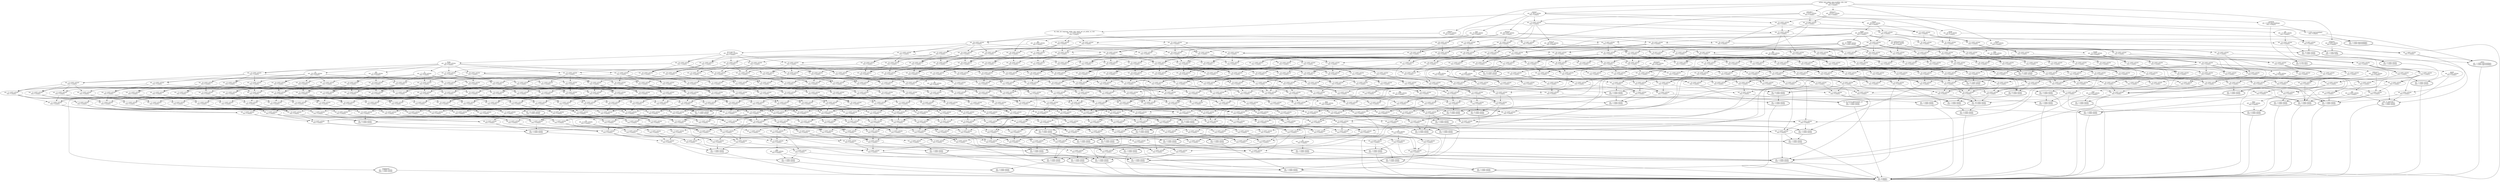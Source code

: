 digraph d{
1 [label="author, date-added, date-modified, title, year
ext.: 100 (93% article) 
own: 0 (empty) "]
2 [label="ext.: 1 (100% article) 
own: 1 (100% article) ", peripheries = 2]
3 [label="ext.: 52 (100% article) 
own: 0 (empty) "]
4 [label="ext.: 9 (100% article) 
own: 7 (100% article) ", peripheries = 2]
5 [label="ext.: 6 (100% article) 
own: 0 (empty) "]
6 [label="ext.: 1 (100% article) 
own: 1 (100% article) ", peripheries = 2]
7 [label="ext.: 10 (100% article) 
own: 0 (empty) "]
8 [label="volume
ext.: 96 (95% article) 
own: 0 (empty) "]
9 [label="ext.: 9 (100% article) 
own: 1 (100% article) ", peripheries = 2]
10 [label="number
ext.: 81 (100% article) 
own: 1 (100% article) ", peripheries = 2]
11 [label="ext.: 26 (100% article) 
own: 0 (empty) "]
12 [label="ext.: 39 (100% article) 
own: 0 (empty) "]
13 [label="ext.: 25 (100% article) 
own: 0 (empty) "]
14 [label="ext.: 32 (100% article) 
own: 0 (empty) "]
15 [label="ext.: 31 (100% article) 
own: 0 (empty) "]
16 [label="ext.: 2 (100% article) 
own: 1 (100% article) ", peripheries = 2]
17 [label="ext.: 10 (100% article) 
own: 0 (empty) "]
18 [label="ext.: 5 (100% article) 
own: 0 (empty) "]
19 [label="ext.: 6 (100% article) 
own: 0 (empty) "]
20 [label="ext.: 1 (100% article) 
own: 1 (100% article) ", peripheries = 2]
21 [label="ext.: 4 (100% article) 
own: 0 (empty) "]
22 [label="ext.: 8 (100% article) 
own: 0 (empty) "]
23 [label="ext.: 2 (100% article) 
own: 0 (empty) "]
24 [label="ext.: 1 (100% article) 
own: 1 (100% article) ", peripheries = 2]
25 [label="ext.: 1 (100% article) 
own: 1 (100% article) ", peripheries = 2]
26 [label="ext.: 64 (100% article) 
own: 0 (empty) "]
27 [label="ext.: 72 (100% article) 
own: 0 (empty) "]
28 [label="ext.: 6 (100% article) 
own: 1 (100% article) ", peripheries = 2]
29 [label="ext.: 36 (100% article) 
own: 0 (empty) "]
30 [label="ext.: 11 (100% article) 
own: 1 (100% article) ", peripheries = 2]
31 [label="ext.: 12 (100% article) 
own: 0 (empty) "]
32 [label="ext.: 4 (100% article) 
own: 0 (empty) "]
33 [label="ext.: 1 (100% article) 
own: 1 (100% article) ", peripheries = 2]
34 [label="ext.: 4 (100% article) 
own: 0 (empty) "]
35 [label="pmc
ext.: 2 (100% article) 
own: 0 (empty) "]
36 [label="ext.: 5 (100% article) 
own: 0 (empty) "]
37 [label="ext.: 2 (100% article) 
own: 0 (empty) "]
38 [label="ext.: 1 (100% article) 
own: 1 (100% article) ", peripheries = 2]
39 [label="ext.: 10 (100% article) 
own: 0 (empty) "]
40 [label="ext.: 4 (100% article) 
own: 1 (100% article) ", peripheries = 2]
41 [label="ext.: 2 (100% article) 
own: 2 (100% article) ", peripheries = 2]
42 [label="ext.: 59 (100% article) 
own: 0 (empty) "]
43 [label="ext.: 11 (100% article) 
own: 0 (empty) "]
44 [label="pages
ext.: 94 (95% article) 
own: 0 (empty) "]
45 [label="ext.: 45 (100% article) 
own: 0 (empty) "]
46 [label="ext.: 12 (100% article) 
own: 0 (empty) "]
47 [label="ext.: 3 (100% article) 
own: 0 (empty) "]
48 [label="ext.: 1 (100% article) 
own: 1 (100% article) ", peripheries = 2]
49 [label="ext.: 17 (100% article) 
own: 0 (empty) "]
50 [label="ext.: 4 (100% article) 
own: 0 (empty) "]
51 [label="ext.: 2 (100% article) 
own: 0 (empty) "]
52 [label="supplement
ext.: 1 (100% article) 
own: 1 (100% article) ", peripheries = 2]
53 [label="ext.: 2 (100% article) 
own: 1 (100% article) ", peripheries = 2]
54 [label="ext.: 3 (100% article) 
own: 0 (empty) "]
55 [label="ext.: 14 (100% article) 
own: 4 (100% article) ", peripheries = 2]
56 [label="ext.: 44 (90% article) 
own: 0 (empty) "]
57 [label="ext.: 73 (94% article) 
own: 0 (empty) "]
58 [label="ext.: 4 (75% misc) 
own: 4 (75% misc) ", peripheries = 2]
59 [label="ext.: 7 (100% article) 
own: 0 (empty) "]
60 [label="ext.: 11 (100% article) 
own: 0 (empty) "]
61 [label="ext.: 11 (100% article) 
own: 0 (empty) "]
62 [label="ext.: 10 (100% article) 
own: 0 (empty) "]
63 [label="ext.: 42 (100% article) 
own: 0 (empty) "]
64 [label="ext.: 2 (100% article) 
own: 1 (100% article) ", peripheries = 2]
65 [label="ext.: 40 (100% article) 
own: 0 (empty) "]
66 [label="ext.: 9 (100% article) 
own: 1 (100% article) ", peripheries = 2]
67 [label="ext.: 14 (100% article) 
own: 0 (empty) "]
68 [label="ext.: 70 (100% article) 
own: 0 (empty) "]
69 [label="ext.: 14 (100% article) 
own: 0 (empty) "]
70 [label="ext.: 14 (100% article) 
own: 0 (empty) "]
71 [label="ext.: 15 (100% article) 
own: 0 (empty) "]
72 [label="ext.: 11 (100% article) 
own: 0 (empty) "]
73 [label="ext.: 13 (100% article) 
own: 0 (empty) "]
74 [label="ext.: 10 (100% article) 
own: 0 (empty) "]
75 [label="ext.: 3 (100% article) 
own: 0 (empty) "]
76 [label="ext.: 2 (100% article) 
own: 1 (100% article) ", peripheries = 2]
77 [label="ext.: 3 (100% article) 
own: 0 (empty) "]
78 [label="ext.: 7 (100% article) 
own: 0 (empty) "]
79 [label="ext.: 5 (100% article) 
own: 0 (empty) "]
80 [label="ext.: 6 (100% article) 
own: 0 (empty) "]
81 [label="ext.: 1 (100% article) 
own: 1 (100% article) ", peripheries = 2]
82 [label="ext.: 6 (100% article) 
own: 1 (100% article) ", peripheries = 2]
83 [label="ext.: 8 (100% article) 
own: 0 (empty) "]
84 [label="ext.: 5 (100% article) 
own: 0 (empty) "]
85 [label="ext.: 7 (100% article) 
own: 0 (empty) "]
86 [label="ext.: 4 (100% article) 
own: 0 (empty) "]
87 [label="ext.: 1 (100% article) 
own: 1 (100% article) ", peripheries = 2]
88 [label="ext.: 3 (100% article) 
own: 1 (100% article) ", peripheries = 2]
89 [label="ext.: 1 (100% article) 
own: 1 (100% article) ", peripheries = 2]
90 [label="ext.: 6 (100% article) 
own: 0 (empty) "]
91 [label="ext.: 3 (100% article) 
own: 1 (100% article) ", peripheries = 2]
92 [label="ext.: 35 (100% article) 
own: 0 (empty) "]
93 [label="ext.: 61 (100% article) 
own: 0 (empty) "]
94 [label="ext.: 29 (100% article) 
own: 0 (empty) "]
95 [label="ext.: 36 (100% article) 
own: 0 (empty) "]
96 [label="ext.: 46 (100% article) 
own: 0 (empty) "]
97 [label="ext.: 34 (100% article) 
own: 0 (empty) "]
98 [label="ext.: 41 (100% article) 
own: 0 (empty) "]
99 [label="ext.: 51 (100% article) 
own: 0 (empty) "]
100 [label="ext.: 21 (100% article) 
own: 1 (100% article) ", peripheries = 2]
101 [label="ext.: 37 (100% article) 
own: 0 (empty) "]
102 [label="isi, publication-type
ext.: 46 (91% article) 
own: 0 (empty) "]
103 [label="ext.: 23 (100% article) 
own: 1 (100% article) ", peripheries = 2]
104 [label="ext.: 10 (100% article) 
own: 1 (100% article) ", peripheries = 2]
105 [label="ext.: 13 (100% article) 
own: 0 (empty) "]
106 [label="ext.: 13 (100% article) 
own: 0 (empty) "]
107 [label="ext.: 14 (100% article) 
own: 0 (empty) "]
108 [label="ext.: 12 (100% article) 
own: 0 (empty) "]
109 [label="ext.: 13 (100% article) 
own: 0 (empty) "]
110 [label="ext.: 16 (100% article) 
own: 0 (empty) "]
111 [label="ext.: 16 (100% article) 
own: 0 (empty) "]
112 [label="mh
ext.: 17 (100% article) 
own: 0 (empty) "]
113 [label="ext.: 15 (100% article) 
own: 0 (empty) "]
114 [label="ext.: 5 (100% article) 
own: 1 (100% article) ", peripheries = 2]
115 [label="ext.: 7 (100% article) 
own: 0 (empty) "]
116 [label="ext.: 12 (100% article) 
own: 0 (empty) "]
117 [label="ext.: 13 (100% article) 
own: 0 (empty) "]
118 [label="ext.: 6 (100% article) 
own: 0 (empty) "]
119 [label="ext.: 11 (100% article) 
own: 0 (empty) "]
120 [label="ext.: 12 (100% article) 
own: 0 (empty) "]
121 [label="ext.: 12 (100% article) 
own: 0 (empty) "]
122 [label="ext.: 15 (100% article) 
own: 0 (empty) "]
123 [label="ext.: 15 (100% article) 
own: 0 (empty) "]
124 [label="ext.: 16 (100% article) 
own: 0 (empty) "]
125 [label="ext.: 14 (100% article) 
own: 0 (empty) "]
126 [label="ext.: 6 (100% article) 
own: 0 (empty) "]
127 [label="ext.: 8 (100% article) 
own: 0 (empty) "]
128 [label="ext.: 7 (100% article) 
own: 0 (empty) "]
129 [label="ext.: 9 (100% article) 
own: 0 (empty) "]
130 [label="ext.: 8 (100% article) 
own: 0 (empty) "]
131 [label="m3
ext.: 2 (100% article) 
own: 0 (empty) "]
132 [label="ext.: 29 (100% article) 
own: 0 (empty) "]
133 [label="ext.: 28 (100% article) 
own: 0 (empty) "]
134 [label="ext.: 7 (100% article) 
own: 0 (empty) "]
135 [label="ext.: 2 (100% article) 
own: 0 (empty) "]
136 [label="ext.: 5 (100% article) 
own: 0 (empty) "]
137 [label="ext.: 5 (100% article) 
own: 0 (empty) "]
138 [label="ty
ext.: 7 (100% article) 
own: 0 (empty) "]
139 [label="isbn, l3, bdsk-file-2
ext.: 1 (100% article) 
own: 1 (100% article) ", peripheries = 2]
140 [label="bdsk-file-1
ext.: 75 (97% article) 
own: 0 (empty) "]
141 [label="group
ext.: 43 (97% article) 
own: 0 (empty) "]
142 [label="booktitle
ext.: 6 (50% inproceedings) 
own: 0 (empty) "]
143 [label="ext.: 1 (100% inproceedings) 
own: 1 (100% inproceedings) ", peripheries = 2]
144 [label="ext.: 3 (100% article) 
own: 0 (empty) "]
145 [label="ext.: 16 (100% article) 
own: 0 (empty) "]
146 [label="ext.: 6 (100% article) 
own: 0 (empty) "]
147 [label="ext.: 2 (100% article) 
own: 0 (empty) "]
148 [label="ext.: 1 (100% article) 
own: 1 (100% article) ", peripheries = 2]
149 [label="url
ext.: 11 (90% article) 
own: 0 (empty) "]
150 [label="ext.: 10 (90% article) 
own: 0 (empty) "]
151 [label="bdsk-url-1
ext.: 34 (97% article) 
own: 0 (empty) "]
152 [label="ext.: 33 (96% article) 
own: 0 (empty) "]
153 [label="ext.: 20 (95% article) 
own: 0 (empty) "]
154 [label="ext.: 3 (66% article) 
own: 0 (empty) "]
155 [label="ext.: 33 (96% article) 
own: 0 (empty) "]
156 [label="address
ext.: 35 (97% article) 
own: 0 (empty) "]
157 [label="ext.: 2 (100% inproceedings) 
own: 0 (empty) "]
158 [label="editor
ext.: 1 (100% inproceedings) 
own: 1 (100% inproceedings) ", peripheries = 2]
159 [label="ext.: 30 (100% article) 
own: 0 (empty) "]
160 [label="ext.: 2 (100% article) 
own: 0 (empty) "]
161 [label="month
ext.: 33 (100% article) 
own: 0 (empty) "]
162 [label="ext.: 1 (100% article) 
own: 1 (100% article) ", peripheries = 2]
163 [label="publisher
ext.: 4 (50% article) 
own: 0 (empty) "]
164 [label="annote
ext.: 14 (92% article) 
own: 0 (empty) "]
165 [label="ext.: 2 (50% book) 
own: 1 (100% book) ", peripheries = 2]
166 [label="ext.: 14 (100% article) 
own: 0 (empty) "]
167 [label="ext.: 15 (100% article) 
own: 0 (empty) "]
168 [label="ext.: 20 (100% article) 
own: 0 (empty) "]
169 [label="ext.: 21 (100% article) 
own: 0 (empty) "]
170 [label="ext.: 23 (100% article) 
own: 0 (empty) "]
171 [label="ext.: 18 (100% article) 
own: 0 (empty) "]
172 [label="ext.: 7 (100% article) 
own: 0 (empty) "]
173 [label="ext.: 17 (100% article) 
own: 0 (empty) "]
174 [label="ext.: 23 (100% article) 
own: 0 (empty) "]
175 [label="ext.: 24 (100% article) 
own: 0 (empty) "]
176 [label="ext.: 26 (100% article) 
own: 0 (empty) "]
177 [label="ext.: 21 (100% article) 
own: 0 (empty) "]
178 [label="ext.: 8 (100% article) 
own: 0 (empty) "]
179 [label="ext.: 6 (100% article) 
own: 0 (empty) "]
180 [label="ext.: 5 (100% article) 
own: 0 (empty) "]
181 [label="ext.: 17 (100% article) 
own: 0 (empty) "]
182 [label="ext.: 23 (100% article) 
own: 0 (empty) "]
183 [label="ext.: 24 (100% article) 
own: 0 (empty) "]
184 [label="ext.: 26 (100% article) 
own: 0 (empty) "]
185 [label="ext.: 21 (100% article) 
own: 0 (empty) "]
186 [label="ext.: 20 (100% article) 
own: 0 (empty) "]
187 [label="rn
ext.: 26 (100% article) 
own: 0 (empty) "]
188 [label="ext.: 27 (100% article) 
own: 0 (empty) "]
189 [label="dcom
ext.: 29 (100% article) 
own: 0 (empty) "]
190 [label="ext.: 24 (100% article) 
own: 0 (empty) "]
191 [label="ext.: 15 (100% article) 
own: 0 (empty) "]
192 [label="ext.: 21 (100% article) 
own: 0 (empty) "]
193 [label="ext.: 22 (100% article) 
own: 0 (empty) "]
194 [label="ext.: 24 (100% article) 
own: 0 (empty) "]
195 [label="ext.: 19 (100% article) 
own: 0 (empty) "]
196 [label="ext.: 18 (100% article) 
own: 0 (empty) "]
197 [label="ext.: 24 (100% article) 
own: 0 (empty) "]
198 [label="ext.: 25 (100% article) 
own: 0 (empty) "]
199 [label="lr
ext.: 27 (100% article) 
own: 0 (empty) "]
200 [label="ext.: 22 (100% article) 
own: 0 (empty) "]
201 [label="ext.: 45 (100% article) 
own: 0 (empty) "]
202 [label="ext.: 1 (100% article) 
own: 1 (100% article) ", peripheries = 2]
203 [label="ext.: 7 (100% article) 
own: 0 (empty) "]
204 [label="ext.: 8 (100% article) 
own: 0 (empty) "]
205 [label="ext.: 10 (100% article) 
own: 0 (empty) "]
206 [label="ext.: 9 (100% article) 
own: 0 (empty) "]
207 [label="ext.: 10 (100% article) 
own: 0 (empty) "]
208 [label="ext.: 11 (100% article) 
own: 0 (empty) "]
209 [label="ext.: 10 (100% article) 
own: 0 (empty) "]
210 [label="ext.: 10 (100% article) 
own: 0 (empty) "]
211 [label="ext.: 11 (100% article) 
own: 0 (empty) "]
212 [label="ext.: 11 (100% article) 
own: 0 (empty) "]
213 [label="ext.: 12 (100% article) 
own: 0 (empty) "]
214 [label="ext.: 16 (100% article) 
own: 0 (empty) "]
215 [label="ext.: 8 (100% article) 
own: 0 (empty) "]
216 [label="ext.: 3 (100% article) 
own: 1 (100% article) ", peripheries = 2]
217 [label="ext.: 12 (100% article) 
own: 0 (empty) "]
218 [label="ext.: 18 (100% article) 
own: 0 (empty) "]
219 [label="ext.: 28 (100% article) 
own: 0 (empty) "]
220 [label="ext.: 30 (100% article) 
own: 0 (empty) "]
221 [label="ext.: 14 (100% article) 
own: 0 (empty) "]
222 [label="ext.: 15 (100% article) 
own: 0 (empty) "]
223 [label="ext.: 17 (100% article) 
own: 0 (empty) "]
224 [label="ext.: 26 (100% article) 
own: 0 (empty) "]
225 [label="ext.: 34 (100% article) 
own: 0 (empty) "]
226 [label="ext.: 32 (100% article) 
own: 0 (empty) "]
227 [label="ext.: 15 (100% article) 
own: 0 (empty) "]
228 [label="ext.: 20 (100% article) 
own: 0 (empty) "]
229 [label="ext.: 19 (100% article) 
own: 0 (empty) "]
230 [label="ext.: 23 (100% article) 
own: 0 (empty) "]
231 [label="ext.: 15 (100% article) 
own: 0 (empty) "]
232 [label="ext.: 18 (100% article) 
own: 0 (empty) "]
233 [label="ext.: 25 (100% article) 
own: 0 (empty) "]
234 [label="ext.: 32 (100% article) 
own: 0 (empty) "]
235 [label="ext.: 30 (100% article) 
own: 0 (empty) "]
236 [label="ext.: 28 (100% article) 
own: 0 (empty) "]
237 [label="ext.: 36 (100% article) 
own: 0 (empty) "]
238 [label="ext.: 34 (100% article) 
own: 0 (empty) "]
239 [label="ext.: 15 (100% article) 
own: 0 (empty) "]
240 [label="ext.: 19 (100% article) 
own: 0 (empty) "]
241 [label="ext.: 18 (100% article) 
own: 0 (empty) "]
242 [label="ext.: 16 (100% article) 
own: 0 (empty) "]
243 [label="ext.: 21 (100% article) 
own: 0 (empty) "]
244 [label="ext.: 20 (100% article) 
own: 0 (empty) "]
245 [label="ext.: 15 (100% article) 
own: 0 (empty) "]
246 [label="ext.: 17 (100% article) 
own: 0 (empty) "]
247 [label="ext.: 11 (100% article) 
own: 0 (empty) "]
248 [label="ext.: 9 (100% article) 
own: 1 (100% article) ", peripheries = 2]
249 [label="ext.: 16 (100% article) 
own: 0 (empty) "]
250 [label="ext.: 19 (100% article) 
own: 0 (empty) "]
251 [label="ext.: 19 (100% article) 
own: 0 (empty) "]
252 [label="ext.: 22 (100% article) 
own: 0 (empty) "]
253 [label="ext.: 17 (100% article) 
own: 0 (empty) "]
254 [label="ext.: 20 (100% article) 
own: 0 (empty) "]
255 [label="ext.: 8 (100% article) 
own: 1 (100% article) ", peripheries = 2]
256 [label="ext.: 10 (100% article) 
own: 0 (empty) "]
257 [label="ext.: 6 (100% article) 
own: 0 (empty) "]
258 [label="ext.: 7 (100% article) 
own: 0 (empty) "]
259 [label="ext.: 7 (100% article) 
own: 0 (empty) "]
260 [label="ext.: 8 (100% article) 
own: 0 (empty) "]
261 [label="ext.: 4 (100% article) 
own: 0 (empty) "]
262 [label="ext.: 4 (100% article) 
own: 0 (empty) "]
263 [label="ext.: 12 (100% article) 
own: 0 (empty) "]
264 [label="ext.: 10 (100% article) 
own: 0 (empty) "]
265 [label="ext.: 2 (100% article) 
own: 1 (100% article) ", peripheries = 2]
266 [label="ext.: 6 (100% article) 
own: 1 (100% article) ", peripheries = 2]
267 [label="ext.: 10 (100% article) 
own: 0 (empty) "]
268 [label="ext.: 24 (100% article) 
own: 0 (empty) "]
269 [label="ext.: 12 (100% article) 
own: 0 (empty) "]
270 [label="ext.: 27 (100% article) 
own: 0 (empty) "]
271 [label="ext.: 22 (100% article) 
own: 0 (empty) "]
272 [label="ext.: 24 (100% article) 
own: 0 (empty) "]
273 [label="ext.: 10 (100% article) 
own: 0 (empty) "]
274 [label="ext.: 13 (100% article) 
own: 0 (empty) "]
275 [label="ext.: 16 (100% article) 
own: 0 (empty) "]
276 [label="ext.: 21 (100% article) 
own: 0 (empty) "]
277 [label="co, iso-source-abbreviation, ps
ext.: 1 (100% article) 
own: 1 (100% article) ", peripheries = 2]
278 [label="ext.: 8 (100% article) 
own: 0 (empty) "]
279 [label="ext.: 17 (100% article) 
own: 0 (empty) "]
280 [label="ext.: 27 (100% article) 
own: 0 (empty) "]
281 [label="ext.: 29 (100% article) 
own: 0 (empty) "]
282 [label="ext.: 13 (100% article) 
own: 0 (empty) "]
283 [label="ext.: 9 (100% article) 
own: 0 (empty) "]
284 [label="ext.: 16 (100% article) 
own: 0 (empty) "]
285 [label="ext.: 25 (100% article) 
own: 0 (empty) "]
286 [label="ext.: 33 (100% article) 
own: 0 (empty) "]
287 [label="ext.: 31 (100% article) 
own: 0 (empty) "]
288 [label="ext.: 14 (100% article) 
own: 0 (empty) "]
289 [label="ext.: 19 (100% article) 
own: 0 (empty) "]
290 [label="ext.: 18 (100% article) 
own: 0 (empty) "]
291 [label="ext.: 22 (100% article) 
own: 0 (empty) "]
292 [label="ext.: 14 (100% article) 
own: 0 (empty) "]
293 [label="ext.: 17 (100% article) 
own: 0 (empty) "]
294 [label="ext.: 24 (100% article) 
own: 0 (empty) "]
295 [label="ext.: 31 (100% article) 
own: 0 (empty) "]
296 [label="ext.: 29 (100% article) 
own: 0 (empty) "]
297 [label="ext.: 27 (100% article) 
own: 0 (empty) "]
298 [label="au, jt, pl, sb
ext.: 35 (100% article) 
own: 0 (empty) "]
299 [label="ext.: 33 (100% article) 
own: 0 (empty) "]
300 [label="ext.: 14 (100% article) 
own: 0 (empty) "]
301 [label="ext.: 18 (100% article) 
own: 0 (empty) "]
302 [label="ext.: 17 (100% article) 
own: 0 (empty) "]
303 [label="ext.: 15 (100% article) 
own: 0 (empty) "]
304 [label="ext.: 20 (100% article) 
own: 0 (empty) "]
305 [label="ext.: 19 (100% article) 
own: 0 (empty) "]
306 [label="ext.: 14 (100% article) 
own: 0 (empty) "]
307 [label="ext.: 14 (100% article) 
own: 0 (empty) "]
308 [label="ext.: 16 (100% article) 
own: 0 (empty) "]
309 [label="ext.: 10 (100% article) 
own: 0 (empty) "]
310 [label="ext.: 11 (100% article) 
own: 0 (empty) "]
311 [label="ext.: 9 (100% article) 
own: 0 (empty) "]
312 [label="ext.: 5 (100% article) 
own: 4 (100% article) ", peripheries = 2]
313 [label="ext.: 6 (100% article) 
own: 0 (empty) "]
314 [label="ext.: 14 (100% article) 
own: 0 (empty) "]
315 [label="ext.: 1 (100% article) 
own: 1 (100% article) ", peripheries = 2]
316 [label="ext.: 2 (100% article) 
own: 0 (empty) "]
317 [label="ext.: 3 (100% article) 
own: 0 (empty) "]
318 [label="ext.: 1 (100% article) 
own: 1 (100% article) ", peripheries = 2]
319 [label="ext.: 8 (100% article) 
own: 0 (empty) "]
320 [label="ext.: 4 (100% article) 
own: 0 (empty) "]
321 [label="ext.: 15 (100% article) 
own: 0 (empty) "]
322 [label="ext.: 10 (100% article) 
own: 0 (empty) "]
323 [label="ext.: 11 (100% article) 
own: 0 (empty) "]
324 [label="ext.: 18 (100% article) 
own: 0 (empty) "]
325 [label="ext.: 13 (100% article) 
own: 0 (empty) "]
326 [label="keywords
ext.: 16 (100% article) 
own: 0 (empty) "]
327 [label="ext.: 18 (100% article) 
own: 0 (empty) "]
328 [label="ext.: 21 (100% article) 
own: 0 (empty) "]
329 [label="ext.: 16 (100% article) 
own: 0 (empty) "]
330 [label="ext.: 19 (100% article) 
own: 0 (empty) "]
331 [label="ext.: 7 (100% article) 
own: 0 (empty) "]
332 [label="ext.: 9 (100% article) 
own: 0 (empty) "]
333 [label="ext.: 24 (100% article) 
own: 0 (empty) "]
334 [label="ext.: 27 (100% article) 
own: 0 (empty) "]
335 [label="ext.: 26 (100% article) 
own: 0 (empty) "]
336 [label="ext.: 29 (100% article) 
own: 0 (empty) "]
337 [label="ext.: 16 (100% article) 
own: 0 (empty) "]
338 [label="ext.: 18 (100% article) 
own: 0 (empty) "]
339 [label="ext.: 17 (100% article) 
own: 0 (empty) "]
340 [label="ext.: 20 (100% article) 
own: 0 (empty) "]
341 [label="ext.: 20 (100% article) 
own: 0 (empty) "]
342 [label="ext.: 23 (100% article) 
own: 0 (empty) "]
343 [label="ext.: 18 (100% article) 
own: 0 (empty) "]
344 [label="ext.: 21 (100% article) 
own: 0 (empty) "]
345 [label="ext.: 9 (100% article) 
own: 0 (empty) "]
346 [label="ext.: 11 (100% article) 
own: 0 (empty) "]
347 [label="ext.: 11 (100% article) 
own: 0 (empty) "]
348 [label="ext.: 14 (100% article) 
own: 0 (empty) "]
349 [label="ext.: 37 (100% article) 
own: 0 (empty) "]
350 [label="ext.: 23 (100% article) 
own: 0 (empty) "]
351 [label="ext.: 26 (100% article) 
own: 0 (empty) "]
352 [label="ext.: 25 (100% article) 
own: 0 (empty) "]
353 [label="ext.: 28 (100% article) 
own: 0 (empty) "]
354 [label="ext.: 15 (100% article) 
own: 0 (empty) "]
355 [label="ext.: 17 (100% article) 
own: 0 (empty) "]
356 [label="ext.: 2 (100% article) 
own: 1 (100% article) ", peripheries = 2]
357 [label="ext.: 4 (100% article) 
own: 0 (empty) "]
358 [label="ext.: 7 (100% article) 
own: 0 (empty) "]
359 [label="ext.: 2 (100% article) 
own: 0 (empty) "]
360 [label="ext.: 11 (100% article) 
own: 0 (empty) "]
361 [label="ext.: 8 (100% article) 
own: 0 (empty) "]
362 [label="ext.: 1 (100% article) 
own: 1 (100% article) ", peripheries = 2]
363 [label="ext.: 27 (100% article) 
own: 0 (empty) "]
364 [label="ext.: 26 (100% article) 
own: 0 (empty) "]
365 [label="phst
ext.: 10 (100% article) 
own: 0 (empty) "]
366 [label="gr
ext.: 10 (100% article) 
own: 0 (empty) "]
367 [label="ext.: 18 (100% article) 
own: 0 (empty) "]
368 [label="ext.: 5 (100% article) 
own: 0 (empty) "]
369 [label="ext.: 30 (100% article) 
own: 0 (empty) "]
370 [label="ext.: 29 (100% article) 
own: 0 (empty) "]
371 [label="ext.: 17 (100% article) 
own: 0 (empty) "]
372 [label="ext.: 48 (100% article) 
own: 0 (empty) "]
373 [label="ext.: 7 (100% article) 
own: 0 (empty) "]
374 [label="ext.: 15 (100% article) 
own: 0 (empty) "]
375 [label="ext.: 17 (100% article) 
own: 0 (empty) "]
376 [label="ext.: 11 (100% article) 
own: 0 (empty) "]
377 [label="ext.: 16 (100% article) 
own: 0 (empty) "]
378 [label="ext.: 19 (100% article) 
own: 0 (empty) "]
379 [label="ext.: 18 (100% article) 
own: 0 (empty) "]
380 [label="ext.: 12 (100% article) 
own: 0 (empty) "]
381 [label="ext.: 12 (100% article) 
own: 0 (empty) "]
382 [label="ext.: 13 (100% article) 
own: 0 (empty) "]
383 [label="ext.: 5 (100% article) 
own: 0 (empty) "]
384 [label="ext.: 22 (100% article) 
own: 0 (empty) "]
385 [label="ext.: 6 (100% article) 
own: 0 (empty) "]
386 [label="ext.: 15 (100% article) 
own: 0 (empty) "]
387 [label="ext.: 18 (100% article) 
own: 0 (empty) "]
388 [label="ext.: 19 (100% article) 
own: 0 (empty) "]
389 [label="ext.: 4 (100% article) 
own: 0 (empty) "]
390 [label="ext.: 2 (100% article) 
own: 1 (100% article) ", peripheries = 2]
391 [label="ext.: 3 (100% article) 
own: 0 (empty) "]
392 [label="ext.: 2 (100% article) 
own: 0 (empty) "]
393 [label="ext.: 9 (100% article) 
own: 0 (empty) "]
394 [label="ext.: 3 (100% article) 
own: 0 (empty) "]
395 [label="ext.: 12 (100% article) 
own: 0 (empty) "]
396 [label="ext.: 4 (100% article) 
own: 0 (empty) "]
397 [label="ext.: 4 (100% article) 
own: 0 (empty) "]
398 [label="ext.: 2 (100% article) 
own: 0 (empty) "]
399 [label="ext.: 6 (100% article) 
own: 0 (empty) "]
400 [label="ci
ext.: 5 (100% article) 
own: 0 (empty) "]
401 [label="ext.: 2 (100% article) 
own: 0 (empty) "]
402 [label="ext.: 4 (100% article) 
own: 0 (empty) "]
403 [label="ext.: 5 (100% article) 
own: 0 (empty) "]
404 [label="ext.: 3 (100% article) 
own: 0 (empty) "]
405 [label="ext.: 3 (100% article) 
own: 0 (empty) "]
406 [label="ext.: 3 (100% article) 
own: 0 (empty) "]
407 [label="ext.: 2 (100% article) 
own: 0 (empty) "]
408 [label="ext.: 1 (100% article) 
own: 1 (100% article) ", peripheries = 2]
409 [label="title1
ext.: 3 (100% article) 
own: 0 (empty) "]
410 [label="ext.: 3 (100% article) 
own: 0 (empty) "]
411 [label="ext.: 2 (100% article) 
own: 2 (100% article) ", peripheries = 2]
412 [label="ext.: 28 (100% article) 
own: 0 (empty) "]
413 [label="abstract
ext.: 60 (100% article) 
own: 0 (empty) "]
414 [label="ext.: 46 (100% article) 
own: 0 (empty) "]
415 [label="ext.: 27 (100% article) 
own: 0 (empty) "]
416 [label="ext.: 33 (100% article) 
own: 0 (empty) "]
417 [label="journal
ext.: 97 (95% article) 
own: 0 (empty) "]
418 [label="ext.: 32 (100% article) 
own: 0 (empty) "]
419 [label="ext.: 9 (100% article) 
own: 0 (empty) "]
420 [label="ext.: 17 (100% article) 
own: 0 (empty) "]
421 [label="ext.: 73 (100% article) 
own: 0 (empty) "]
422 [label="ext.: 21 (100% article) 
own: 0 (empty) "]
423 [label="ext.: 41 (100% article) 
own: 0 (empty) "]
424 [label="ext.: 32 (100% article) 
own: 0 (empty) "]
425 [label="ext.: 35 (100% article) 
own: 0 (empty) "]
426 [label="ext.: 15 (100% article) 
own: 0 (empty) "]
427 [label="dep
ext.: 11 (100% article) 
own: 0 (empty) "]
428 [label="ext.: 19 (100% article) 
own: 0 (empty) "]
429 [label="issn
ext.: 74 (94% article) 
own: 0 (empty) "]
430 [label="ext.: 26 (100% article) 
own: 0 (empty) "]
431 [label="ext.: 15 (100% article) 
own: 0 (empty) "]
432 [label="ext.: 19 (100% article) 
own: 0 (empty) "]
433 [label="ext.: 52 (100% article) 
own: 0 (empty) "]
434 [label="ext.: 28 (100% article) 
own: 0 (empty) "]
435 [label="da, edat, jid, language, mhda, own, pmid, pst, pt, pubm, so, stat
ext.: 37 (100% article) 
own: 0 (empty) "]
436 [label="ext.: 34 (100% article) 
own: 0 (empty) "]
437 [label="ext.: 16 (100% article) 
own: 0 (empty) "]
438 [label="pii
ext.: 22 (100% article) 
own: 0 (empty) "]
439 [label="ext.: 20 (100% article) 
own: 0 (empty) "]
440 [label="ext.: 18 (100% article) 
own: 0 (empty) "]
441 [label="local-url
ext.: 49 (100% article) 
own: 0 (empty) "]
442 [label="ext.: 15 (100% article) 
own: 0 (empty) "]
443 [label="ext.: 16 (100% article) 
own: 0 (empty) "]
444 [label="ext.: 18 (100% article) 
own: 0 (empty) "]
445 [label="ext.: 12 (100% article) 
own: 0 (empty) "]
446 [label="ext.: 13 (100% article) 
own: 0 (empty) "]
447 [label="ext.: 33 (100% article) 
own: 0 (empty) "]
448 [label="ext.: 16 (100% article) 
own: 0 (empty) "]
449 [label="ext.: 17 (100% article) 
own: 0 (empty) "]
450 [label="ext.: 20 (100% article) 
own: 0 (empty) "]
451 [label="ext.: 27 (100% article) 
own: 0 (empty) "]
452 [label="ext.: 16 (100% article) 
own: 0 (empty) "]
453 [label="ext.: 20 (100% article) 
own: 0 (empty) "]
454 [label="ext.: 29 (100% article) 
own: 0 (empty) "]
455 [label="ext.: 35 (100% article) 
own: 0 (empty) "]
456 [label="ext.: 17 (100% article) 
own: 0 (empty) "]
457 [label="ext.: 21 (100% article) 
own: 0 (empty) "]
458 [label="ext.: 16 (100% article) 
own: 0 (empty) "]
459 [label="ext.: 19 (100% article) 
own: 0 (empty) "]
460 [label="ext.: 13 (100% article) 
own: 0 (empty) "]
461 [label="ext.: 10 (100% article) 
own: 0 (empty) "]
462 [label="ext.: 13 (100% article) 
own: 0 (empty) "]
463 [label="ext.: 14 (100% article) 
own: 0 (empty) "]
464 [label="ext.: 11 (100% article) 
own: 0 (empty) "]
465 [label="ext.: 10 (100% article) 
own: 0 (empty) "]
466 [label="ext.: 28 (100% article) 
own: 0 (empty) "]
467 [label="ext.: 17 (100% article) 
own: 0 (empty) "]
468 [label="ext.: 23 (100% article) 
own: 0 (empty) "]
469 [label="ext.: 6 (100% article) 
own: 1 (100% article) ", peripheries = 2]
470 [label="ext.: 16 (100% article) 
own: 0 (empty) "]
471 [label="ext.: 28 (100% article) 
own: 0 (empty) "]
472 [label="ext.: 30 (100% article) 
own: 0 (empty) "]
473 [label="ext.: 17 (100% article) 
own: 0 (empty) "]
474 [label="ext.: 20 (100% article) 
own: 0 (empty) "]
475 [label="ext.: 40 (100% article) 
own: 0 (empty) "]
476 [label="ext.: 12 (100% article) 
own: 0 (empty) "]
477 [label="ext.: 9 (100% article) 
own: 0 (empty) "]
478 [label="ext.: 7 (100% article) 
own: 0 (empty) "]
479 [label="ext.: 4 (100% article) 
own: 0 (empty) "]
480 [label="ext.: 11 (100% article) 
own: 0 (empty) "]
481 [label="ext.: 22 (100% article) 
own: 0 (empty) "]
482 [label="ext.: 24 (100% article) 
own: 0 (empty) "]
483 [label="ext.: 7 (100% article) 
own: 0 (empty) "]
484 [label="ext.: 2 (100% article) 
own: 0 (empty) "]
485 [label="ext.: 5 (100% article) 
own: 0 (empty) "]
486 [label="ext.: 10 (100% article) 
own: 0 (empty) "]
487 [label="ext.: 3 (100% article) 
own: 0 (empty) "]
488 [label="ext.: 2 (100% article) 
own: 0 (empty) "]
489 [label="ext.: 19 (100% article) 
own: 0 (empty) "]
490 [label="ext.: 21 (100% article) 
own: 0 (empty) "]
491 [label="ext.: 8 (100% article) 
own: 0 (empty) "]
492 [label="ext.: 18 (100% article) 
own: 0 (empty) "]
493 [label="ext.: 24 (100% article) 
own: 0 (empty) "]
494 [label="ext.: 25 (100% article) 
own: 0 (empty) "]
495 [label="ext.: 27 (100% article) 
own: 0 (empty) "]
496 [label="ext.: 22 (100% article) 
own: 0 (empty) "]
497 [label="ext.: 9 (100% article) 
own: 0 (empty) "]
498 [label="ext.: 7 (100% article) 
own: 0 (empty) "]
499 [label="ext.: 8 (100% article) 
own: 0 (empty) "]
500 [label="ext.: 12 (100% article) 
own: 0 (empty) "]
501 [label="ext.: 11 (100% article) 
own: 0 (empty) "]
502 [label="ext.: 15 (100% article) 
own: 0 (empty) "]
503 [label="ext.: 8 (100% article) 
own: 0 (empty) "]
504 [label="ext.: 11 (100% article) 
own: 0 (empty) "]
505 [label="ext.: 3 (100% article) 
own: 0 (empty) "]
506 [label="ext.: 3 (100% article) 
own: 0 (empty) "]
507 [label="ext.: 8 (100% article) 
own: 0 (empty) "]
508 [label="ext.: 12 (100% article) 
own: 0 (empty) "]
509 [label="ext.: 11 (100% article) 
own: 0 (empty) "]
510 [label="ext.: 9 (100% article) 
own: 0 (empty) "]
511 [label="ext.: 13 (100% article) 
own: 0 (empty) "]
512 [label="ext.: 12 (100% article) 
own: 0 (empty) "]
513 [label="ext.: 2 (100% article) 
own: 0 (empty) "]
514 [label="ext.: 6 (100% article) 
own: 0 (empty) "]
515 [label="ext.: 5 (100% article) 
own: 0 (empty) "]
516 [label="ext.: 8 (100% article) 
own: 0 (empty) "]
517 [label="ext.: 9 (100% article) 
own: 0 (empty) "]
518 [label="ext.: 4 (100% article) 
own: 0 (empty) "]
519 [label="ext.: 17 (100% article) 
own: 0 (empty) "]
520 [label="ext.: 20 (100% article) 
own: 0 (empty) "]
521 [label="ext.: 9 (100% article) 
own: 0 (empty) "]
522 [label="ext.: 11 (100% article) 
own: 0 (empty) "]
523 [label="ext.: 5 (100% article) 
own: 0 (empty) "]
524 [label="ext.: 3 (100% article) 
own: 0 (empty) "]
525 [label="ext.: 7 (100% article) 
own: 0 (empty) "]
526 [label="ext.: 3 (100% article) 
own: 0 (empty) "]
527 [label="si
ext.: 4 (100% article) 
own: 0 (empty) "]
528 [label="ext.: 2 (100% article) 
own: 0 (empty) "]
529 [label="ext.: 16 (100% article) 
own: 0 (empty) "]
530 [label="ext.: 19 (100% article) 
own: 0 (empty) "]
531 [label="ext.: 8 (100% article) 
own: 0 (empty) "]
532 [label="ext.: 10 (100% article) 
own: 0 (empty) "]
533 [label="ext.: 18 (100% article) 
own: 0 (empty) "]
534 [label="ext.: 21 (100% article) 
own: 0 (empty) "]
535 [label="ext.: 10 (100% article) 
own: 0 (empty) "]
536 [label="ext.: 12 (100% article) 
own: 0 (empty) "]
537 [label="ext.: 5 (100% article) 
own: 0 (empty) "]
538 [label="ext.: 2 (100% article) 
own: 0 (empty) "]
539 [label="ext.: 4 (100% article) 
own: 0 (empty) "]
540 [label="ext.: 6 (100% article) 
own: 0 (empty) "]
541 [label="ext.: 4 (100% article) 
own: 0 (empty) "]
542 [label="ext.: 3 (100% article) 
own: 0 (empty) "]
543 [label="ext.: 1 (100% article) 
own: 1 (100% article) ", peripheries = 2]
544 [label="eprint
ext.: 2 (100% article) 
own: 0 (empty) "]
545 [label="ext.: 7 (100% article) 
own: 0 (empty) "]
546 [label="ext.: 2 (100% article) 
own: 0 (empty) "]
547 [label="ext.: 9 (100% article) 
own: 0 (empty) "]
548 [label="ext.: 3 (100% article) 
own: 0 (empty) "]
549 [label="ext.: 17 (100% article) 
own: 0 (empty) "]
550 [label="bdsk-url-2
ext.: 3 (100% article) 
own: 0 (empty) "]
551 [label="ext.: 2 (100% article) 
own: 0 (empty) "]
552 [label="ext.: 10 (100% article) 
own: 0 (empty) "]
553 [label="ext.: 25 (100% article) 
own: 0 (empty) "]
554 [label="ext.: 2 (100% article) 
own: 0 (empty) "]
555 [label="ext.: 3 (100% article) 
own: 0 (empty) "]
556 [label="doi
ext.: 18 (100% article) 
own: 0 (empty) "]
557 [label="ext.: 11 (100% article) 
own: 0 (empty) "]
558 [label="ext.: 1 (100% article) 
own: 1 (100% article) ", peripheries = 2]
559 [label="ext.: 30 (100% article) 
own: 0 (empty) "]
560 [label="ext.: 21 (100% article) 
own: 0 (empty) "]
561 [label="ext.: 4 (100% article) 
own: 0 (empty) "]
562 [label="ext.: 2 (100% article) 
own: 0 (empty) "]
563 [label="af
ext.: 5 (100% article) 
own: 0 (empty) "]
564 [label="ext.: 3 (100% article) 
own: 0 (empty) "]
565 [label="ext.: 3 (100% article) 
own: 0 (empty) "]
566 [label="di
ext.: 4 (100% article) 
own: 0 (empty) "]
567 [label="ext.: 23 (100% article) 
own: 0 (empty) "]
568 [label="ext.: 25 (100% article) 
own: 0 (empty) "]
569 [label="ext.: 22 (100% article) 
own: 0 (empty) "]
570 [label="ext.: 21 (100% article) 
own: 0 (empty) "]
571 [label="ext.: 39 (100% article) 
own: 0 (empty) "]
572 [label="ext.: 31 (100% article) 
own: 0 (empty) "]
573 [label="ext.: 24 (100% article) 
own: 0 (empty) "]
574 [label="ext.: 26 (100% article) 
own: 0 (empty) "]
575 [label="ext.: 20 (100% article) 
own: 0 (empty) "]
576 [label="ext.: 24 (100% article) 
own: 0 (empty) "]
577 [label="ext.: 27 (100% article) 
own: 0 (empty) "]
578 [label="ext.: 1 (100% article) 
own: 1 (100% article) ", peripheries = 2]
579 [label="ext.: 27 (100% article) 
own: 0 (empty) "]
580 [label="ext.: 20 (100% article) 
own: 0 (empty) "]
581 [label="ext.: 21 (100% article) 
own: 0 (empty) "]
582 [label="ext.: 20 (100% article) 
own: 0 (empty) "]
583 [label="ext.: 28 (100% article) 
own: 0 (empty) "]
584 [label="ext.: 19 (100% article) 
own: 0 (empty) "]
585 [label="ext.: 22 (100% article) 
own: 0 (empty) "]
586 [label="ext.: 19 (100% article) 
own: 0 (empty) "]
587 [label="ext.: 18 (100% article) 
own: 13 (100% article) ", peripheries = 2]
588 [label="ext.: 4 (100% article) 
own: 0 (empty) "]
589 [label="ext.: 3 (100% article) 
own: 0 (empty) "]
590 [label="ext.: 2 (100% article) 
own: 1 (100% article) ", peripheries = 2]
591 [label="ext.: 7 (100% article) 
own: 0 (empty) "]
592 [label="ext.: 3 (100% article) 
own: 0 (empty) "]
593 [label="ext.: 10 (100% article) 
own: 0 (empty) "]
594 [label="ext.: 2 (100% article) 
own: 0 (empty) "]
595 [label="ext.: 1 (100% article) 
own: 1 (100% article) ", peripheries = 2]
596 [label="ext.: 9 (100% article) 
own: 0 (empty) "]
597 [label="ext.: 13 (100% article) 
own: 0 (empty) "]
598 [label="ext.: 12 (100% article) 
own: 0 (empty) "]
599 [label="ext.: 23 (100% article) 
own: 0 (empty) "]
600 [label="ext.: 10 (100% article) 
own: 0 (empty) "]
601 [label="ext.: 22 (100% article) 
own: 0 (empty) "]
602 [label="ext.: 8 (100% article) 
own: 1 (100% article) ", peripheries = 2]
603 [label="ext.: 5 (100% article) 
own: 0 (empty) "]
604 [label="ext.: 11 (100% article) 
own: 0 (empty) "]
605 [label="ext.: 7 (100% article) 
own: 0 (empty) "]
606 [label="ext.: 8 (100% article) 
own: 0 (empty) "]
607 [label="ext.: 10 (100% article) 
own: 0 (empty) "]
608 [label="ext.: 8 (100% article) 
own: 0 (empty) "]
609 [label="ext.: 12 (100% article) 
own: 0 (empty) "]
610 [label="ext.: 11 (100% article) 
own: 0 (empty) "]
611 [label="ext.: 8 (100% article) 
own: 0 (empty) "]
612 [label="ext.: 11 (100% article) 
own: 0 (empty) "]
613 [label="ext.: 8 (100% article) 
own: 0 (empty) "]
614 [label="ext.: 12 (100% article) 
own: 0 (empty) "]
615 [label="ext.: 11 (100% article) 
own: 0 (empty) "]
616 [label="ext.: 9 (100% article) 
own: 0 (empty) "]
617 [label="ext.: 13 (100% article) 
own: 0 (empty) "]
618 [label="ext.: 12 (100% article) 
own: 0 (empty) "]
619 [label="rf
ext.: 2 (100% article) 
own: 0 (empty) "]
620 [label="ext.: 4 (100% article) 
own: 0 (empty) "]
621 [label="ext.: 5 (100% article) 
own: 0 (empty) "]
622 [label="ext.: 3 (100% article) 
own: 0 (empty) "]
623 [label="ext.: 2 (100% article) 
own: 0 (empty) "]
624 [label="ext.: 6 (100% article) 
own: 0 (empty) "]
625 [label="ext.: 12 (100% article) 
own: 0 (empty) "]
626 [label="ext.: 8 (100% article) 
own: 0 (empty) "]
627 [label="ext.: 9 (100% article) 
own: 0 (empty) "]
628 [label="ext.: 11 (100% article) 
own: 0 (empty) "]
629 [label="ext.: 9 (100% article) 
own: 0 (empty) "]
630 [label="ext.: 13 (100% article) 
own: 0 (empty) "]
631 [label="ext.: 12 (100% article) 
own: 0 (empty) "]
632 [label="ext.: 9 (100% article) 
own: 0 (empty) "]
633 [label="ext.: 12 (100% article) 
own: 0 (empty) "]
634 [label="ext.: 9 (100% article) 
own: 0 (empty) "]
635 [label="ext.: 13 (100% article) 
own: 0 (empty) "]
636 [label="ext.: 12 (100% article) 
own: 0 (empty) "]
637 [label="ext.: 10 (100% article) 
own: 0 (empty) "]
638 [label="ext.: 14 (100% article) 
own: 0 (empty) "]
639 [label="ext.: 13 (100% article) 
own: 0 (empty) "]
640 [label="ext.: 5 (100% article) 
own: 0 (empty) "]
641 [label="ext.: 6 (100% article) 
own: 0 (empty) "]
642 [label="ext.: 4 (100% article) 
own: 0 (empty) "]
643 [label="ext.: 3 (100% article) 
own: 0 (empty) "]
644 [label="ext.: 1 (100% article) 
own: 1 (100% article) ", peripheries = 2]
645 [label="ext.: 28 (100% article) 
own: 0 (empty) "]
646 [label="ext.: 31 (100% article) 
own: 0 (empty) "]
647 [label="ext.: 29 (100% article) 
own: 0 (empty) "]
648 [label="date
ext.: 32 (100% article) 
own: 0 (empty) "]
649 [label="ext.: 20 (100% article) 
own: 0 (empty) "]
650 [label="read
ext.: 2 (100% article) 
own: 0 (empty) "]
651 [label="ext.: 21 (100% article) 
own: 0 (empty) "]
652 [label="ext.: 20 (100% article) 
own: 0 (empty) "]
653 [label="ext.: 19 (100% article) 
own: 0 (empty) "]
654 [label="ext.: 24 (100% article) 
own: 0 (empty) "]
655 [label="ext.: 23 (100% article) 
own: 0 (empty) "]
656 [label="ext.: 1 (100% article) 
own: 1 (100% article) ", peripheries = 2]
657 [label="ext.: 8 (100% article) 
own: 0 (empty) "]
658 [label="ext.: 12 (100% article) 
own: 0 (empty) "]
659 [label="ext.: 11 (100% article) 
own: 0 (empty) "]
660 [label="ext.: 9 (100% article) 
own: 0 (empty) "]
661 [label="ext.: 5 (100% article) 
own: 5 (100% article) ", peripheries = 2]
662 [label="ext.: 21 (100% article) 
own: 0 (empty) "]
663 [label="ext.: 20 (100% article) 
own: 0 (empty) "]
664 [label="ext.: 22 (100% article) 
own: 0 (empty) "]
665 [label="ext.: 21 (100% article) 
own: 0 (empty) "]
666 [label="ext.: 7 (100% article) 
own: 2 (100% article) ", peripheries = 2]
667 [label="ext.: 0 (empty) 
own: 0 (empty) "]
1->140;
1->142;
1->151;
1->156;
1->163;
1->164;
1->417;
140->141;
140->152;
140->155;
140->157;
140->421;
142->157;
151->149;
151->152;
151->416;
156->155;
163->165;
164->165;
417->8;
417->413;
417->416;
417->421;
417->429;
8->14;
8->27;
8->44;
141->143;
149->150;
152->150;
152->153;
152->418;
155->153;
157->143;
413->412;
413->414;
413->423;
416->14;
416->412;
416->418;
421->27;
421->418;
421->423;
421->433;
421->441;
429->414;
429->433;
14->7;
14->15;
14->369;
27->15;
27->63;
27->68;
44->10;
44->42;
44->57;
44->68;
44->161;
44->369;
150->154;
412->415;
414->466;
418->15;
418->415;
418->440;
418->556;
423->415;
423->466;
423->468;
433->466;
433->475;
441->440;
441->468;
441->475;
7->9;
10->3;
10->26;
10->93;
10->132;
10->159;
15->9;
15->39;
15->370;
42->3;
42->45;
42->46;
42->65;
42->363;
57->45;
57->93;
57->99;
63->39;
63->98;
68->26;
68->65;
68->98;
68->99;
68->370;
68->372;
68->569;
68->597;
161->46;
161->159;
161->569;
369->132;
369->363;
369->370;
415->420;
415->470;
440->470;
440->557;
466->467;
468->467;
468->470;
475->467;
556->420;
556->557;
3->11;
3->12;
3->17;
3->29;
9->40;
26->29;
26->95;
26->96;
26->133;
26->201;
26->326;
26->581;
26->658;
39->40;
45->12;
45->270;
46->17;
65->29;
65->67;
65->270;
65->364;
65->384;
93->12;
93->96;
98->67;
98->95;
98->97;
98->560;
98->577;
99->96;
99->97;
99->270;
99->571;
99->598;
102->56;
102->101;
102->574;
102->648;
132->11;
132->130;
132->133;
159->17;
159->581;
363->11;
363->364;
370->133;
370->364;
370->371;
372->201;
372->371;
372->384;
372->570;
372->571;
372->577;
569->560;
569->570;
569->581;
597->598;
597->658;
11->5;
11->13;
12->268;
29->13;
29->60;
29->167;
29->268;
29->276;
56->49;
56->58;
56->92;
56->563;
56->566;
56->572;
56->573;
67->60;
95->60;
95->94;
95->320;
95->547;
95->553;
95->580;
96->94;
96->268;
96->349;
96->659;
97->94;
97->576;
97->596;
101->92;
101->272;
101->647;
130->5;
130->134;
130->544;
133->13;
133->134;
133->137;
133->138;
133->214;
133->547;
133->549;
133->550;
201->214;
201->276;
201->348;
201->349;
201->553;
201->582;
270->268;
326->167;
326->320;
326->348;
364->13;
364->386;
371->214;
371->386;
384->276;
384->386;
560->580;
570->582;
571->349;
571->576;
571->600;
574->272;
574->568;
574->573;
574->654;
577->553;
577->576;
581->580;
581->582;
598->596;
598->600;
598->659;
648->572;
648->646;
648->647;
658->137;
658->659;
5->2;
5->18;
13->18;
13->22;
13->90;
13->145;
13->204;
13->314;
49->50;
49->54;
49->55;
49->269;
60->22;
60->592;
92->55;
92->271;
92->583;
94->585;
94->657;
134->18;
134->135;
134->136;
134->548;
134->555;
138->90;
138->136;
167->204;
167->274;
167->592;
214->314;
214->551;
214->552;
214->554;
214->555;
268->275;
272->103;
272->271;
272->664;
276->274;
276->275;
276->314;
320->592;
348->274;
348->347;
349->275;
349->347;
349->585;
349->660;
386->314;
544->2;
547->22;
547->545;
547->548;
547->554;
549->145;
549->545;
549->552;
550->160;
550->551;
553->554;
553->585;
553->650;
563->50;
563->564;
566->54;
566->564;
568->103;
568->567;
568->655;
572->269;
572->559;
572->583;
573->271;
573->567;
573->599;
576->585;
596->657;
600->660;
646->559;
646->645;
647->583;
647->645;
654->599;
654->651;
654->655;
654->664;
659->657;
659->660;
18->21;
18->23;
22->19;
22->23;
22->392;
50->51;
54->51;
55->267;
90->21;
90->91;
90->410;
103->100;
103->665;
136->21;
136->131;
145->19;
160->162;
204->91;
204->313;
204->392;
269->43;
269->267;
271->100;
271->662;
274->273;
274->313;
275->273;
314->313;
314->410;
347->273;
545->19;
548->23;
551->162;
559->43;
559->561;
559->565;
559->579;
564->51;
567->100;
567->601;
583->267;
583->579;
592->392;
599->575;
599->601;
599->662;
645->579;
651->575;
651->649;
655->601;
655->665;
664->649;
664->662;
664->665;
21->6;
21->409;
43->4;
43->47;
43->53;
51->52;
91->315;
100->663;
131->6;
267->4;
313->315;
410->315;
561->47;
561->562;
565->53;
565->562;
575->584;
579->4;
601->602;
601->663;
649->584;
662->584;
662->663;
665->663;
4->41;
47->41;
47->48;
53->48;
409->411;
562->48;
602->666;
652->586;
652->653;
663->666;
586->587;
653->587;
653->656;
587->661;
435->425;
435->438;
435->455;
435->472;
425->422;
425->447;
425->471;
425->474;
438->422;
438->457;
455->436;
455->447;
455->454;
455->457;
472->454;
472->471;
237->225;
237->234;
237->238;
237->243;
237->336;
422->450;
436->424;
436->434;
436->439;
447->424;
447->450;
447->451;
447->453;
447->459;
454->434;
454->451;
454->456;
457->439;
457->450;
457->456;
471->451;
471->473;
474->459;
474->473;
225->220;
225->226;
225->228;
225->334;
225->388;
234->220;
234->235;
234->240;
234->335;
238->226;
238->235;
238->236;
238->244;
243->228;
243->240;
243->244;
336->236;
336->334;
336->335;
424->428;
424->430;
424->432;
424->444;
434->430;
434->437;
439->428;
439->437;
450->428;
450->448;
450->449;
450->463;
451->430;
451->448;
451->458;
453->432;
453->449;
456->437;
456->448;
459->444;
459->458;
459->463;
473->458;
220->218;
220->219;
220->333;
220->338;
226->219;
226->224;
226->229;
226->378;
226->379;
228->218;
228->229;
235->219;
235->233;
235->241;
236->224;
236->233;
236->242;
240->218;
240->241;
244->229;
244->241;
244->242;
334->224;
334->333;
335->233;
335->333;
388->338;
388->379;
428->426;
428->443;
428->462;
430->426;
430->442;
432->443;
437->426;
444->442;
444->462;
448->426;
448->464;
449->443;
449->460;
458->442;
458->464;
463->460;
463->462;
463->464;
218->223;
219->223;
219->230;
219->232;
219->246;
224->227;
224->230;
229->223;
229->227;
229->377;
229->382;
233->230;
233->239;
241->223;
241->239;
242->227;
242->239;
333->230;
333->337;
338->246;
338->337;
378->232;
378->377;
379->246;
379->382;
426->465;
442->465;
443->427;
443->445;
452->431;
452->446;
460->445;
462->445;
462->465;
464->465;
223->221;
223->222;
223->263;
227->221;
230->221;
230->245;
232->222;
239->221;
246->245;
246->263;
298->189;
298->286;
298->295;
298->304;
298->353;
337->245;
377->222;
377->380;
382->263;
382->380;
427->478;
431->476;
445->478;
446->461;
446->476;
189->112;
189->184;
189->187;
189->199;
189->342;
189->495;
189->638;
221->264;
222->247;
245->264;
263->247;
263->264;
286->281;
286->289;
286->351;
286->387;
286->495;
295->184;
295->281;
295->301;
295->352;
304->289;
304->301;
304->638;
353->342;
353->351;
353->352;
380->247;
461->477;
476->419;
476->477;
112->107;
112->110;
112->124;
184->107;
184->182;
184->194;
184->341;
184->482;
184->635;
187->110;
187->182;
187->197;
187->328;
187->493;
187->511;
199->124;
199->176;
199->194;
199->197;
199->344;
199->617;
231->217;
281->279;
281->350;
281->355;
281->482;
289->279;
289->630;
299->188;
299->287;
299->296;
299->297;
299->305;
301->279;
301->635;
342->328;
342->341;
342->344;
342->534;
351->350;
351->534;
352->341;
352->350;
387->355;
419->469;
477->469;
495->176;
495->482;
495->493;
495->534;
495->630;
638->511;
638->617;
638->630;
638->635;
107->105;
107->117;
110->105;
110->122;
124->71;
124->117;
124->122;
176->71;
176->170;
176->174;
176->340;
176->609;
182->105;
182->192;
182->327;
182->490;
182->508;
188->111;
188->183;
188->190;
188->198;
188->252;
188->494;
188->639;
194->117;
194->170;
194->192;
194->343;
194->614;
197->122;
197->174;
197->192;
197->213;
197->330;
217->248;
279->625;
287->280;
287->285;
287->290;
287->366;
287->367;
287->375;
287->494;
296->183;
296->280;
296->294;
296->302;
297->252;
297->285;
297->294;
297->303;
305->290;
305->302;
305->303;
305->639;
328->327;
328->330;
328->530;
341->327;
341->343;
341->533;
344->330;
344->340;
344->343;
350->354;
350->533;
355->354;
482->170;
482->490;
482->533;
482->625;
493->174;
493->490;
493->500;
493->530;
511->213;
511->500;
511->508;
534->340;
534->530;
534->533;
617->213;
617->609;
617->614;
630->500;
630->609;
630->625;
635->508;
635->614;
635->625;
71->31;
71->69;
105->120;
111->106;
111->113;
111->123;
117->31;
117->120;
122->69;
122->120;
122->127;
170->31;
170->168;
170->339;
170->604;
174->69;
174->168;
174->208;
174->324;
174->325;
183->106;
183->185;
183->193;
183->251;
183->481;
183->636;
190->113;
190->185;
190->186;
190->200;
190->496;
190->512;
192->120;
192->168;
192->211;
192->329;
198->123;
198->175;
198->193;
198->200;
198->254;
198->618;
213->127;
213->208;
213->211;
252->186;
252->251;
252->254;
252->520;
252->637;
280->284;
280->291;
280->293;
280->308;
280->481;
285->288;
285->291;
285->520;
290->284;
290->288;
290->374;
290->381;
290->631;
294->251;
294->291;
294->300;
302->284;
302->300;
302->636;
303->288;
303->300;
303->637;
327->329;
327->529;
330->324;
330->329;
340->324;
340->339;
343->329;
343->339;
366->368;
366->373;
367->293;
367->368;
367->374;
375->308;
375->373;
375->381;
490->168;
490->480;
490->529;
494->175;
494->481;
494->496;
494->520;
494->631;
500->208;
500->480;
508->211;
508->480;
530->324;
530->529;
533->339;
533->529;
609->208;
609->604;
614->211;
614->604;
625->480;
625->604;
639->512;
639->618;
639->631;
639->636;
639->637;
31->61;
69->61;
69->78;
106->108;
106->116;
113->108;
113->109;
113->125;
120->61;
120->115;
123->70;
123->116;
123->125;
127->78;
127->115;
168->61;
168->205;
168->321;
168->322;
175->70;
175->169;
175->177;
175->250;
175->610;
185->108;
185->181;
185->195;
185->489;
185->509;
186->109;
186->181;
186->196;
186->492;
186->510;
193->116;
193->169;
193->195;
193->253;
193->615;
200->125;
200->177;
200->195;
200->196;
200->212;
208->78;
208->205;
211->115;
211->205;
251->181;
251->253;
251->519;
251->634;
254->196;
254->250;
254->253;
254->616;
284->282;
284->307;
284->310;
284->628;
288->282;
288->629;
291->282;
291->306;
291->519;
293->307;
293->633;
300->282;
300->634;
308->306;
308->310;
324->321;
324->323;
325->322;
325->323;
329->321;
339->321;
373->383;
374->307;
374->376;
381->310;
381->376;
381->383;
480->205;
481->169;
481->489;
481->519;
481->628;
481->633;
496->177;
496->489;
496->492;
496->497;
496->501;
512->212;
512->501;
512->509;
512->510;
520->250;
520->492;
520->519;
520->629;
529->321;
536->346;
536->532;
536->535;
604->205;
618->212;
618->610;
618->615;
618->616;
631->501;
631->610;
631->628;
631->629;
636->509;
636->615;
636->628;
636->634;
637->510;
637->616;
637->629;
637->634;
61->28;
70->30;
70->73;
78->28;
108->104;
108->119;
109->104;
109->121;
115->28;
116->30;
116->119;
125->73;
125->119;
125->121;
125->128;
169->30;
169->171;
169->249;
169->607;
169->612;
177->73;
177->171;
177->173;
177->178;
177->207;
177->395;
181->104;
181->191;
181->502;
181->507;
195->119;
195->171;
195->191;
195->210;
196->121;
196->173;
196->191;
196->260;
205->28;
212->128;
212->207;
212->210;
212->260;
250->173;
250->249;
250->608;
253->191;
253->249;
253->613;
282->311;
282->626;
306->311;
307->309;
307->627;
310->309;
310->311;
321->319;
322->319;
323->319;
346->332;
346->345;
376->309;
376->389;
383->389;
489->171;
489->486;
489->491;
489->502;
489->504;
489->527;
492->173;
492->498;
492->499;
492->502;
497->178;
497->491;
497->498;
501->207;
501->486;
501->499;
509->210;
509->486;
509->507;
510->260;
510->499;
510->507;
519->249;
519->502;
519->626;
532->332;
532->531;
535->345;
535->531;
610->207;
610->607;
610->608;
615->210;
615->607;
615->613;
616->260;
616->608;
616->613;
628->486;
628->607;
628->626;
628->627;
629->499;
629->608;
629->626;
633->504;
633->612;
633->627;
634->507;
634->613;
634->626;
30->62;
73->62;
73->72;
73->74;
73->80;
104->129;
119->62;
119->118;
119->129;
121->72;
121->126;
121->129;
128->80;
128->118;
128->126;
171->62;
171->166;
171->172;
171->206;
171->209;
171->317;
171->393;
173->72;
173->166;
173->179;
173->258;
173->593;
178->172;
178->179;
178->396;
191->129;
191->166;
191->259;
207->80;
207->206;
207->258;
207->397;
210->118;
210->206;
210->259;
249->166;
249->605;
260->126;
260->258;
260->259;
292->360;
292->588;
292->632;
332->331;
332->405;
345->331;
365->283;
365->385;
395->74;
395->393;
395->396;
395->397;
395->400;
395->593;
486->206;
486->483;
486->487;
486->516;
491->172;
491->514;
491->539;
498->179;
498->514;
499->258;
499->483;
502->166;
502->483;
502->514;
502->526;
504->209;
504->516;
504->539;
507->259;
507->483;
522->256;
522->517;
522->521;
522->641;
527->317;
527->487;
527->526;
531->331;
607->206;
607->605;
607->606;
608->258;
608->605;
612->209;
612->606;
613->259;
613->605;
626->483;
626->605;
627->516;
627->606;
62->36;
62->59;
62->83;
62->85;
72->66;
72->79;
72->83;
74->59;
74->66;
74->75;
80->36;
80->79;
118->36;
118->114;
126->79;
126->114;
129->83;
129->114;
166->83;
166->180;
166->257;
166->316;
166->591;
172->180;
172->394;
172->406;
179->180;
206->36;
206->203;
206->257;
209->85;
209->203;
209->399;
209->406;
256->215;
256->255;
256->621;
258->79;
258->257;
259->114;
259->257;
317->316;
331->356;
360->361;
360->589;
360->624;
385->390;
393->59;
393->394;
393->399;
393->591;
396->75;
396->394;
397->398;
400->398;
405->356;
483->257;
483->484;
487->484;
514->180;
516->203;
517->215;
517->523;
517->525;
517->540;
521->255;
521->525;
521->642;
526->316;
526->484;
539->406;
588->589;
593->66;
593->591;
605->257;
606->203;
632->503;
632->611;
632->624;
641->523;
641->621;
641->640;
641->642;
36->32;
36->37;
59->64;
59->82;
66->76;
66->77;
66->82;
66->86;
75->64;
75->76;
79->32;
79->77;
83->32;
83->82;
114->32;
203->391;
215->262;
215->266;
215->403;
215->594;
255->266;
255->619;
255->622;
257->32;
361->590;
394->64;
399->391;
399->402;
503->358;
503->505;
503->506;
503->537;
523->262;
523->518;
523->541;
525->266;
525->515;
540->403;
540->515;
540->541;
589->590;
591->82;
611->358;
611->603;
621->262;
621->620;
621->622;
624->537;
624->603;
640->518;
640->620;
642->622;
32->33;
37->33;
77->81;
86->81;
262->216;
262->404;
266->261;
266->595;
278->312;
358->146;
358->357;
358->359;
402->401;
403->261;
403->404;
485->488;
505->359;
515->261;
515->524;
515->528;
518->216;
518->542;
537->357;
541->404;
541->524;
541->542;
594->595;
603->357;
620->216;
146->84;
146->147;
216->407;
261->202;
261->265;
261->318;
404->265;
404->407;
524->265;
528->318;
542->407;
643->623;
34->35;
84->88;
479->513;
623->644;
35->38;
88->87;
88->89;
538->362;
144->16;
144->148;
16->25;
543->667;
141->63;
149->7;
413->42;
429->57;
44->102;
150->9;
412->363;
414->45;
423->65;
433->99;
441->372;
7->130;
10->101;
57->56;
68->574;
415->364;
440->371;
466->270;
468->384;
475->571;
9->134;
26->272;
39->547;
45->49;
93->92;
98->568;
99->573;
372->654;
470->386;
12->55;
40->548;
95->103;
96->271;
97->567;
201->664;
571->599;
577->655;
581->160;
648->651;
94->100;
349->662;
553->665;
563->561;
566->565;
572->575;
576->601;
582->162;
647->649;
50->47;
54->53;
545->546;
548->546;
564->562;
583->584;
585->663;
651->652;
655->652;
51->48;
410->411;
575->586;
601->586;
649->653;
665->653;
409->24;
546->558;
584->587;
663->587;
586->578;
666->661;
435->237;
425->225;
438->243;
455->238;
472->336;
422->228;
447->226;
454->236;
457->244;
471->334;
474->388;
450->229;
451->224;
451->452;
453->378;
453->452;
456->242;
459->379;
430->431;
432->431;
448->227;
448->446;
449->377;
449->446;
463->382;
426->476;
443->476;
460->380;
460->461;
464->461;
230->231;
232->231;
298->299;
427->419;
445->477;
465->477;
189->188;
221->217;
222->217;
286->287;
295->296;
304->305;
353->297;
478->469;
112->111;
184->183;
187->190;
199->198;
247->248;
264->248;
281->280;
289->290;
301->302;
342->252;
351->285;
352->294;
387->375;
495->494;
638->639;
107->106;
110->113;
124->123;
176->175;
182->185;
194->193;
197->200;
279->284;
328->186;
341->251;
344->254;
350->291;
355->308;
355->536;
482->481;
482->536;
493->496;
511->512;
534->520;
617->618;
630->631;
635->636;
71->70;
105->108;
117->116;
122->125;
170->169;
170->346;
174->177;
192->195;
213->212;
327->181;
330->196;
340->250;
343->253;
354->306;
354->535;
366->497;
490->489;
490->532;
500->501;
508->509;
530->492;
533->519;
533->535;
609->610;
614->615;
625->628;
31->30;
69->73;
120->119;
127->128;
168->171;
168->332;
208->207;
211->210;
291->292;
293->292;
308->522;
324->173;
325->395;
329->191;
339->249;
339->345;
368->389;
374->365;
480->486;
481->522;
529->502;
529->531;
536->522;
604->607;
61->62;
78->80;
115->118;
169->256;
205->206;
282->360;
306->521;
307->283;
307->360;
310->641;
321->166;
321->331;
322->393;
322->405;
323->593;
346->256;
376->385;
489->517;
519->521;
519->632;
532->517;
535->521;
628->641;
633->632;
28->36;
171->215;
249->255;
249->611;
309->361;
309->640;
311->361;
311->642;
319->356;
319->591;
332->215;
345->255;
389->390;
486->523;
491->540;
502->503;
502->525;
504->503;
531->525;
607->621;
612->611;
626->624;
626->642;
627->624;
627->640;
166->266;
166->358;
172->403;
179->76;
206->262;
209->358;
283->278;
283->485;
317->37;
331->266;
360->278;
393->594;
397->77;
397->391;
400->86;
400->402;
405->594;
483->537;
487->37;
514->505;
514->515;
516->485;
516->518;
516->537;
539->505;
588->506;
605->603;
605->622;
606->603;
606->620;
83->146;
85->146;
180->261;
180->359;
203->216;
203->357;
257->357;
316->33;
356->595;
361->312;
361->643;
394->401;
398->81;
406->359;
406->401;
484->33;
591->595;
624->643;
640->643;
642->524;
642->643;
82->84;
278->479;
485->34;
485->479;
506->147;
537->479;
603->623;
619->202;
620->623;
622->265;
622->623;
524->538;
542->538;
643->538;
34->144;
147->89;
265->362;
407->362;
479->144;
623->362;
513->148;
25->667;
163->154;
154->158;
161->646;
556->549;
159->645;
420->145;
467->275;
557->552;
550->546;
596->602;
600->602;
646->652;
555->411;
559->586;
645->653;
657->666;
660->666;
23->24;
91->24;
392->24;
579->587;
546->20;
562->578;
473->337;
458->245;
452->231;
464->264;
446->217;
461->248;
368->539;
385->312;
483->524;
487->488;
526->528;
539->542;
36->34;
85->34;
203->34;
257->265;
316->318;
399->84;
406->407;
86->88;
402->88;
505->538;
506->513;
537->538;
619->644;
146->144;
357->144;
357->362;
359->87;
359->362;
401->87;
488->38;
84->16;
147->148;
407->408;
35->25;
148->667;
408->667;
164->597;
153->158;
154->135;
46->43;
17->4;
560->652;
570->652;
580->653;
582->653;
551->558;
552->558;
554->558;
555->558;
650->656;
19->20;
23->20;
237->298;
225->286;
234->295;
243->304;
336->353;
220->281;
228->289;
240->301;
334->351;
335->352;
388->387;
218->279;
333->350;
338->355;
337->354;
373->540;
383->541;
389->542;
589->513;
32->144;
37->38;
64->87;
76->87;
401->408;
513->543;
538->543;
38->667;
87->667;
89->667;
362->667;
157->158;
544->558;
135->20;
160->20;
131->139;
584->277;
238->299;
226->287;
235->296;
236->297;
244->305;
219->280;
224->285;
229->290;
233->294;
241->302;
242->303;
378->367;
379->375;
223->284;
227->288;
230->291;
232->293;
239->300;
246->308;
377->374;
382->381;
221->282;
222->307;
245->306;
263->310;
380->376;
231->292;
247->309;
264->311;
217->360;
248->361;
77->16;
391->16;
391->408;
594->408;
644->667;
142->58;
580->20;
135->139;
267->277;
273->277;
436->299;
424->287;
434->297;
439->305;
428->290;
430->285;
432->367;
437->303;
444->375;
426->288;
443->374;
462->381;
445->376;
398->408;
312->543;
488->543;
528->543;
202->667;
318->667;
17->20;
137->139;
442->306;
427->365;
431->292;
465->311;
476->360;
478->385;
477->361;
590->543;
33->667;
81->667;
595->667;
419->278;
469->312;
390->543;
484->543;
417->435;
165->139;
413->455;
421->425;
429->472;
44->237;
414->454;
423->447;
433->471;
441->474;
10->234;
42->238;
57->336;
68->225;
415->453;
466->451;
468->459;
475->473;
3->235;
26->220;
45->236;
65->226;
93->335;
99->334;
372->388;
467->458;
12->233;
29->219;
96->333;
201->338;
270->224;
364->378;
384->379;
13->232;
268->230;
276->246;
349->337;
275->245;
420->452;
470->460;
386->380;
145->231;
314->247;
156->436;
155->424;
153->432;
557->461;
552->248;
348->536;
347->535;
274->522;
273->521;
98->325;
95->322;
97->323;
94->319;
313->640;
67->395;
60->393;
137->588;
320->405;
553->405;
659->588;
22->399;
585->356;
592->594;
660->590;
19->84;
277->667;
139->667;
20->667;
578->667;
661->667;
657->89;
392->408;
24->667;
558->667;
656->667;
554->408;
650->408;
41->667;
48->667;
411->667;
6->667;
52->667;
315->667;
162->667;
2->667;
58->667;
158->667;
143->667;
}